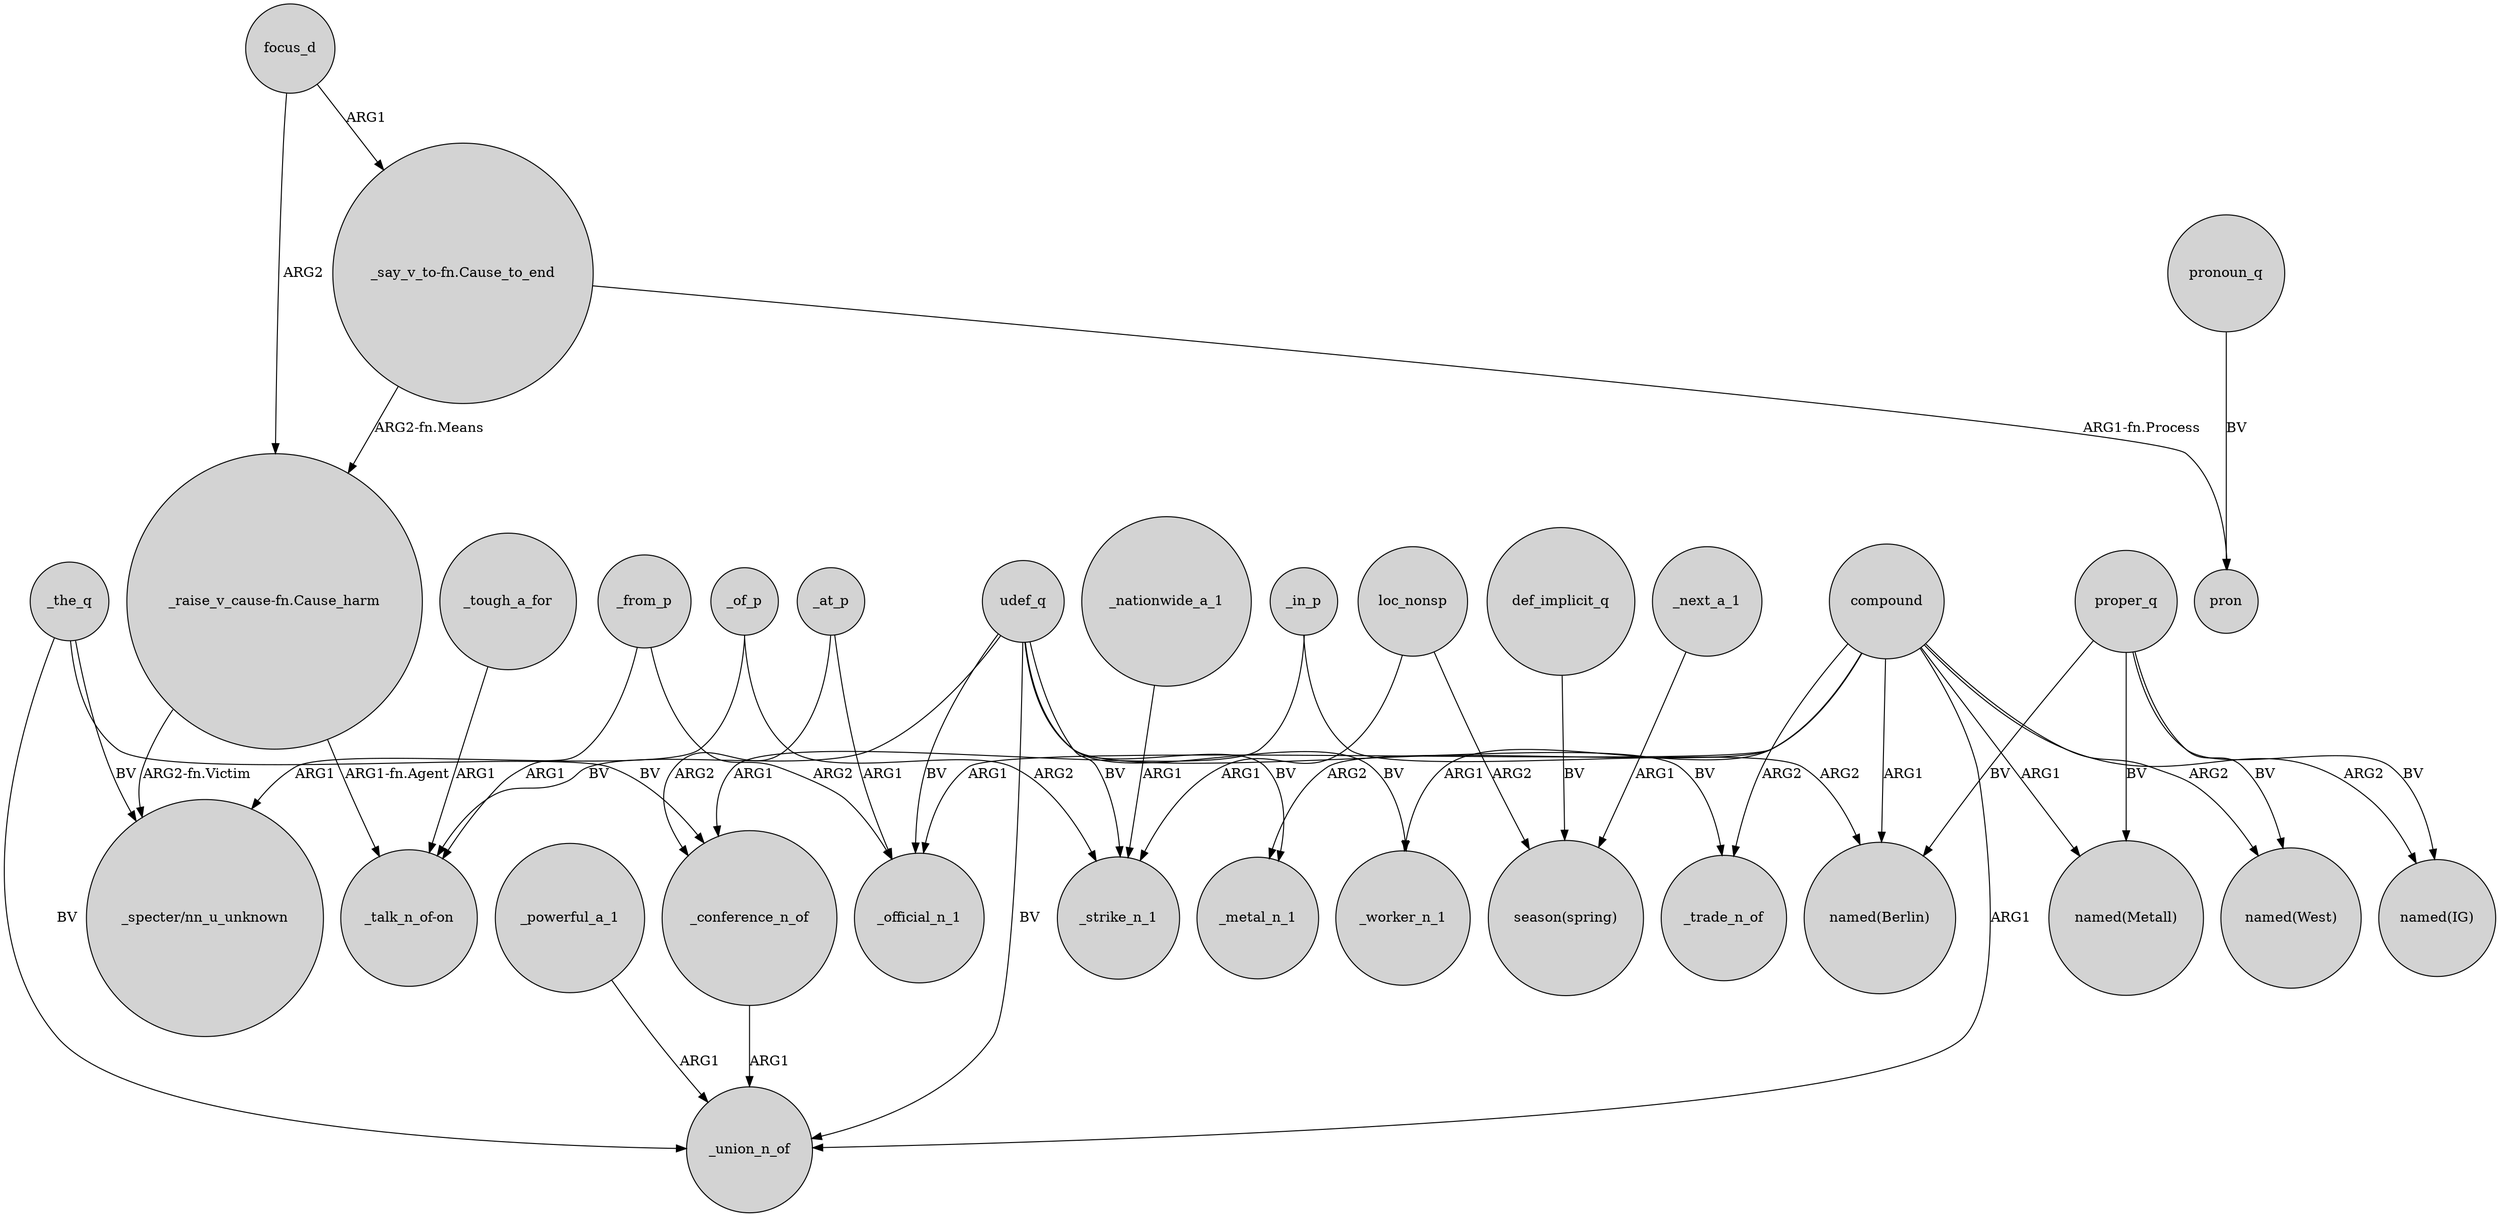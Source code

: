 digraph {
	node [shape=circle style=filled]
	_in_p -> "named(Berlin)" [label=ARG2]
	_next_a_1 -> "season(spring)" [label=ARG1]
	_from_p -> "_talk_n_of-on" [label=ARG1]
	_conference_n_of -> _union_n_of [label=ARG1]
	"_raise_v_cause-fn.Cause_harm" -> "_talk_n_of-on" [label="ARG1-fn.Agent"]
	compound -> _union_n_of [label=ARG1]
	focus_d -> "_say_v_to-fn.Cause_to_end" [label=ARG1]
	loc_nonsp -> "season(spring)" [label=ARG2]
	proper_q -> "named(Metall)" [label=BV]
	_powerful_a_1 -> _union_n_of [label=ARG1]
	proper_q -> "named(IG)" [label=BV]
	_nationwide_a_1 -> _strike_n_1 [label=ARG1]
	_at_p -> _official_n_1 [label=ARG1]
	"_raise_v_cause-fn.Cause_harm" -> "_specter/nn_u_unknown" [label="ARG2-fn.Victim"]
	compound -> "named(Berlin)" [label=ARG1]
	udef_q -> _union_n_of [label=BV]
	"_say_v_to-fn.Cause_to_end" -> pron [label="ARG1-fn.Process"]
	pronoun_q -> pron [label=BV]
	compound -> "named(IG)" [label=ARG2]
	compound -> "named(West)" [label=ARG2]
	compound -> _worker_n_1 [label=ARG1]
	_tough_a_for -> "_talk_n_of-on" [label=ARG1]
	udef_q -> _worker_n_1 [label=BV]
	"_say_v_to-fn.Cause_to_end" -> "_raise_v_cause-fn.Cause_harm" [label="ARG2-fn.Means"]
	compound -> _metal_n_1 [label=ARG2]
	def_implicit_q -> "season(spring)" [label=BV]
	_the_q -> _union_n_of [label=BV]
	udef_q -> _metal_n_1 [label=BV]
	proper_q -> "named(West)" [label=BV]
	compound -> _official_n_1 [label=ARG1]
	compound -> "named(Metall)" [label=ARG1]
	udef_q -> _trade_n_of [label=BV]
	_of_p -> "_specter/nn_u_unknown" [label=ARG1]
	compound -> _trade_n_of [label=ARG2]
	udef_q -> _official_n_1 [label=BV]
	_the_q -> _conference_n_of [label=BV]
	proper_q -> "named(Berlin)" [label=BV]
	_in_p -> _conference_n_of [label=ARG1]
	_the_q -> "_specter/nn_u_unknown" [label=BV]
	udef_q -> _strike_n_1 [label=BV]
	_of_p -> _strike_n_1 [label=ARG2]
	loc_nonsp -> _strike_n_1 [label=ARG1]
	focus_d -> "_raise_v_cause-fn.Cause_harm" [label=ARG2]
	_from_p -> _official_n_1 [label=ARG2]
	udef_q -> "_talk_n_of-on" [label=BV]
	_at_p -> _conference_n_of [label=ARG2]
}
